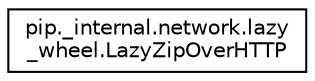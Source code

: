 digraph "Graphical Class Hierarchy"
{
 // LATEX_PDF_SIZE
  edge [fontname="Helvetica",fontsize="10",labelfontname="Helvetica",labelfontsize="10"];
  node [fontname="Helvetica",fontsize="10",shape=record];
  rankdir="LR";
  Node0 [label="pip._internal.network.lazy\l_wheel.LazyZipOverHTTP",height=0.2,width=0.4,color="black", fillcolor="white", style="filled",URL="$classpip_1_1__internal_1_1network_1_1lazy__wheel_1_1LazyZipOverHTTP.html",tooltip=" "];
}
